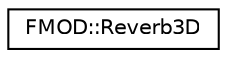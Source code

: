digraph "Graphical Class Hierarchy"
{
  edge [fontname="Helvetica",fontsize="10",labelfontname="Helvetica",labelfontsize="10"];
  node [fontname="Helvetica",fontsize="10",shape=record];
  rankdir="LR";
  Node1 [label="FMOD::Reverb3D",height=0.2,width=0.4,color="black", fillcolor="white", style="filled",URL="$class_f_m_o_d_1_1_reverb3_d.html"];
}
